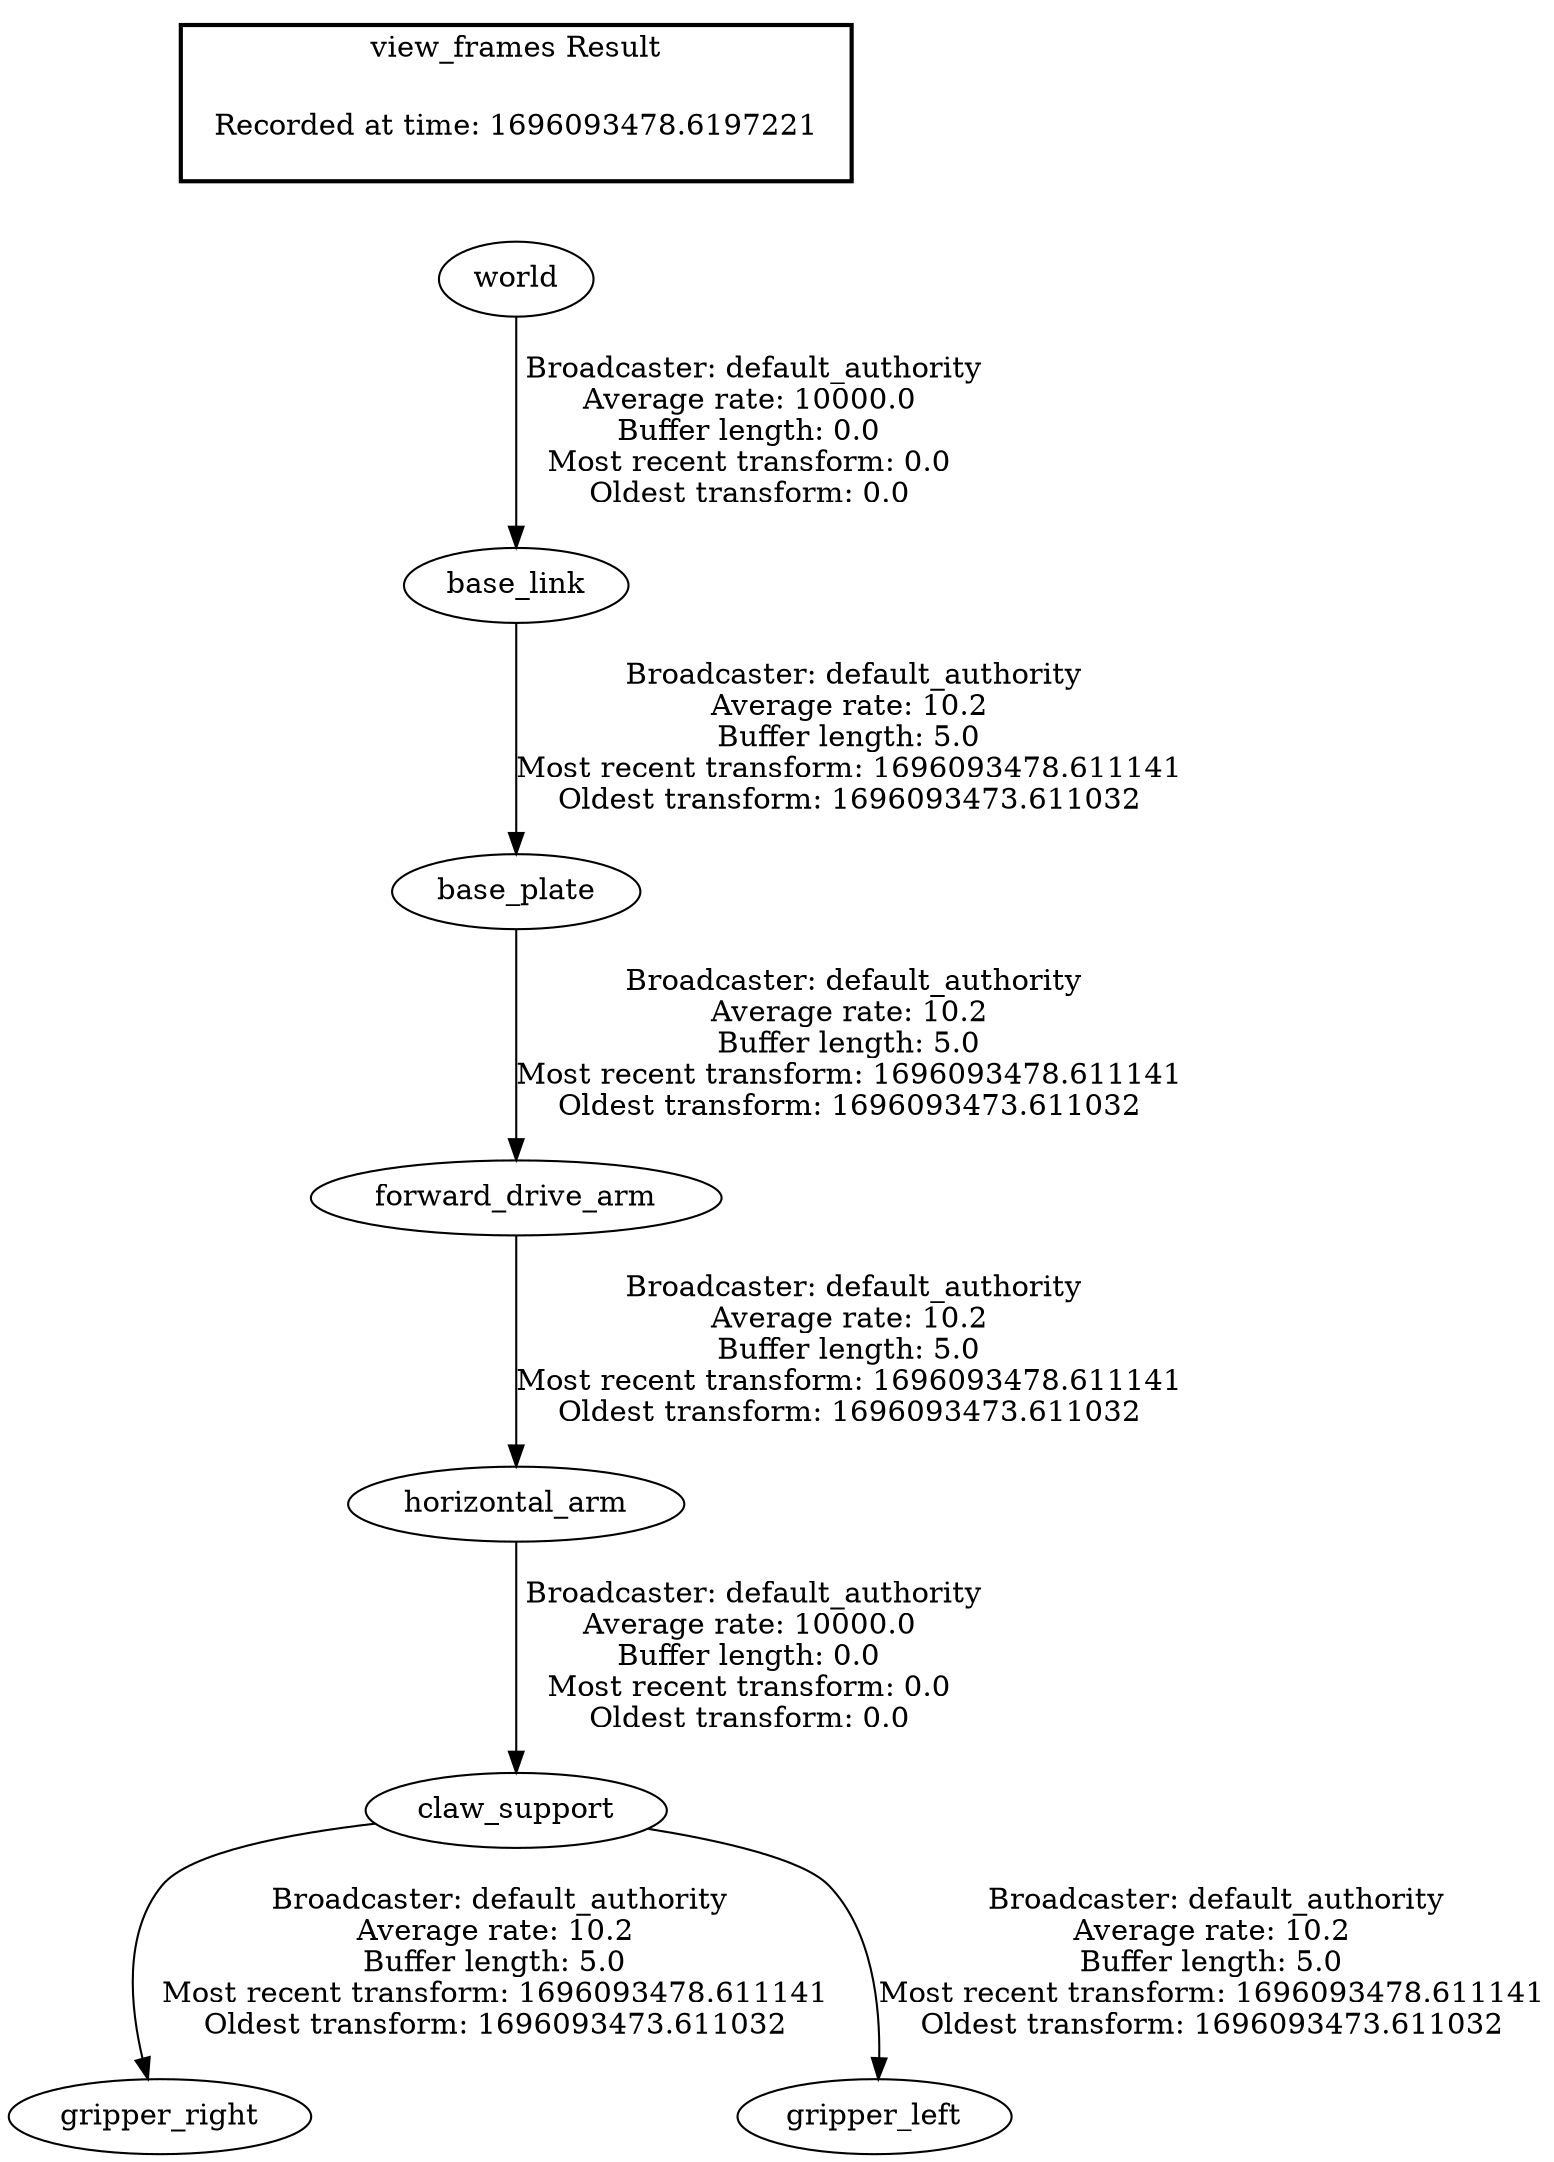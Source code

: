 digraph G {
"horizontal_arm" -> "claw_support"[label=" Broadcaster: default_authority\nAverage rate: 10000.0\nBuffer length: 0.0\nMost recent transform: 0.0\nOldest transform: 0.0\n"];
"forward_drive_arm" -> "horizontal_arm"[label=" Broadcaster: default_authority\nAverage rate: 10.2\nBuffer length: 5.0\nMost recent transform: 1696093478.611141\nOldest transform: 1696093473.611032\n"];
"world" -> "base_link"[label=" Broadcaster: default_authority\nAverage rate: 10000.0\nBuffer length: 0.0\nMost recent transform: 0.0\nOldest transform: 0.0\n"];
"base_link" -> "base_plate"[label=" Broadcaster: default_authority\nAverage rate: 10.2\nBuffer length: 5.0\nMost recent transform: 1696093478.611141\nOldest transform: 1696093473.611032\n"];
"base_plate" -> "forward_drive_arm"[label=" Broadcaster: default_authority\nAverage rate: 10.2\nBuffer length: 5.0\nMost recent transform: 1696093478.611141\nOldest transform: 1696093473.611032\n"];
"claw_support" -> "gripper_right"[label=" Broadcaster: default_authority\nAverage rate: 10.2\nBuffer length: 5.0\nMost recent transform: 1696093478.611141\nOldest transform: 1696093473.611032\n"];
"claw_support" -> "gripper_left"[label=" Broadcaster: default_authority\nAverage rate: 10.2\nBuffer length: 5.0\nMost recent transform: 1696093478.611141\nOldest transform: 1696093473.611032\n"];
edge [style=invis];
 subgraph cluster_legend { style=bold; color=black; label ="view_frames Result";
"Recorded at time: 1696093478.6197221"[ shape=plaintext ] ;
}->"world";
}
